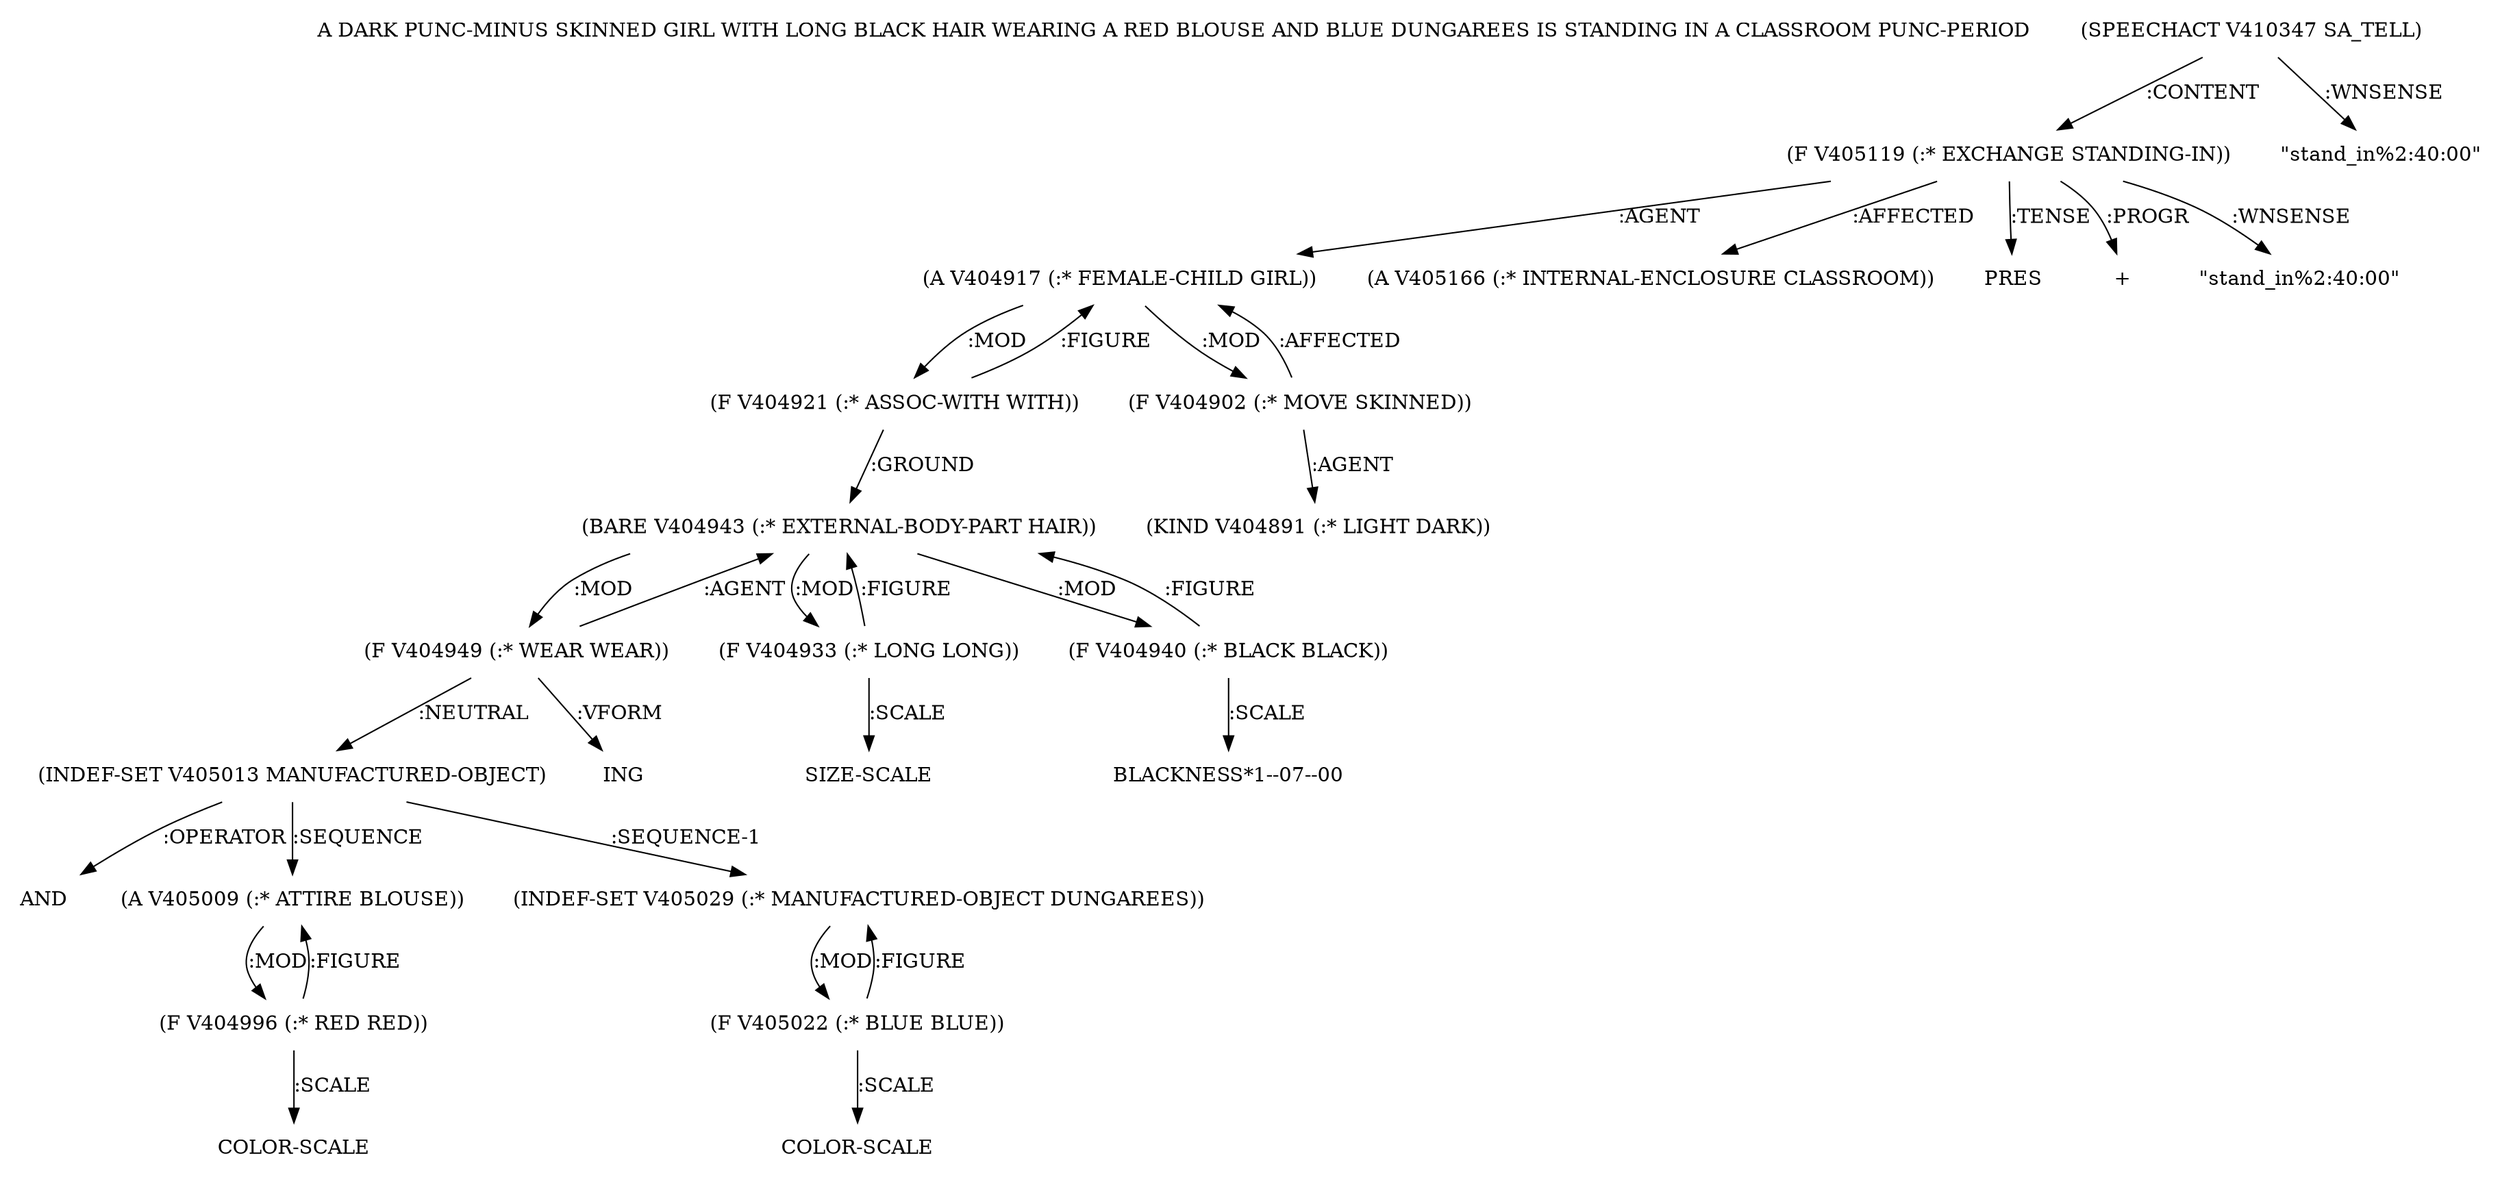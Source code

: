 digraph Terms {
  node [shape=none]
  "A DARK PUNC-MINUS SKINNED GIRL WITH LONG BLACK HAIR WEARING A RED BLOUSE AND BLUE DUNGAREES IS STANDING IN A CLASSROOM PUNC-PERIOD"
  "V410347" [label="(SPEECHACT V410347 SA_TELL)"]
  "V410347" -> "V405119" [label=":CONTENT"]
  "V410347" -> "NT413779" [label=":WNSENSE"]
  "NT413779" [label="\"stand_in%2:40:00\""]
  "V405119" [label="(F V405119 (:* EXCHANGE STANDING-IN))"]
  "V405119" -> "V404917" [label=":AGENT"]
  "V405119" -> "V405166" [label=":AFFECTED"]
  "V405119" -> "NT413780" [label=":TENSE"]
  "NT413780" [label="PRES"]
  "V405119" -> "NT413781" [label=":PROGR"]
  "NT413781" [label="+"]
  "V405119" -> "NT413782" [label=":WNSENSE"]
  "NT413782" [label="\"stand_in%2:40:00\""]
  "V404917" [label="(A V404917 (:* FEMALE-CHILD GIRL))"]
  "V404917" -> "V404921" [label=":MOD"]
  "V404917" -> "V404902" [label=":MOD"]
  "V404902" [label="(F V404902 (:* MOVE SKINNED))"]
  "V404902" -> "V404891" [label=":AGENT"]
  "V404902" -> "V404917" [label=":AFFECTED"]
  "V404891" [label="(KIND V404891 (:* LIGHT DARK))"]
  "V404921" [label="(F V404921 (:* ASSOC-WITH WITH))"]
  "V404921" -> "V404943" [label=":GROUND"]
  "V404921" -> "V404917" [label=":FIGURE"]
  "V404943" [label="(BARE V404943 (:* EXTERNAL-BODY-PART HAIR))"]
  "V404943" -> "V404949" [label=":MOD"]
  "V404943" -> "V404933" [label=":MOD"]
  "V404943" -> "V404940" [label=":MOD"]
  "V404933" [label="(F V404933 (:* LONG LONG))"]
  "V404933" -> "V404943" [label=":FIGURE"]
  "V404933" -> "NT413783" [label=":SCALE"]
  "NT413783" [label="SIZE-SCALE"]
  "V404940" [label="(F V404940 (:* BLACK BLACK))"]
  "V404940" -> "V404943" [label=":FIGURE"]
  "V404940" -> "NT413784" [label=":SCALE"]
  "NT413784" [label="BLACKNESS*1--07--00"]
  "V404949" [label="(F V404949 (:* WEAR WEAR))"]
  "V404949" -> "V404943" [label=":AGENT"]
  "V404949" -> "V405013" [label=":NEUTRAL"]
  "V404949" -> "NT413785" [label=":VFORM"]
  "NT413785" [label="ING"]
  "V405013" [label="(INDEF-SET V405013 MANUFACTURED-OBJECT)"]
  "V405013" -> "NT413786" [label=":OPERATOR"]
  "NT413786" [label="AND"]
  "V405013" -> "V405009" [label=":SEQUENCE"]
  "V405013" -> "V405029" [label=":SEQUENCE-1"]
  "V405009" [label="(A V405009 (:* ATTIRE BLOUSE))"]
  "V405009" -> "V404996" [label=":MOD"]
  "V404996" [label="(F V404996 (:* RED RED))"]
  "V404996" -> "V405009" [label=":FIGURE"]
  "V404996" -> "NT413787" [label=":SCALE"]
  "NT413787" [label="COLOR-SCALE"]
  "V405029" [label="(INDEF-SET V405029 (:* MANUFACTURED-OBJECT DUNGAREES))"]
  "V405029" -> "V405022" [label=":MOD"]
  "V405022" [label="(F V405022 (:* BLUE BLUE))"]
  "V405022" -> "V405029" [label=":FIGURE"]
  "V405022" -> "NT413788" [label=":SCALE"]
  "NT413788" [label="COLOR-SCALE"]
  "V405166" [label="(A V405166 (:* INTERNAL-ENCLOSURE CLASSROOM))"]
}
